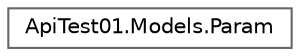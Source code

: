 digraph "Graphe hiérarchique des classes"
{
 // LATEX_PDF_SIZE
  bgcolor="transparent";
  edge [fontname=Helvetica,fontsize=10,labelfontname=Helvetica,labelfontsize=10];
  node [fontname=Helvetica,fontsize=10,shape=box,height=0.2,width=0.4];
  rankdir="LR";
  Node0 [id="Node000000",label="ApiTest01.Models.Param",height=0.2,width=0.4,color="grey40", fillcolor="white", style="filled",URL="$class_api_test01_1_1_models_1_1_param.html",tooltip="The param."];
}
